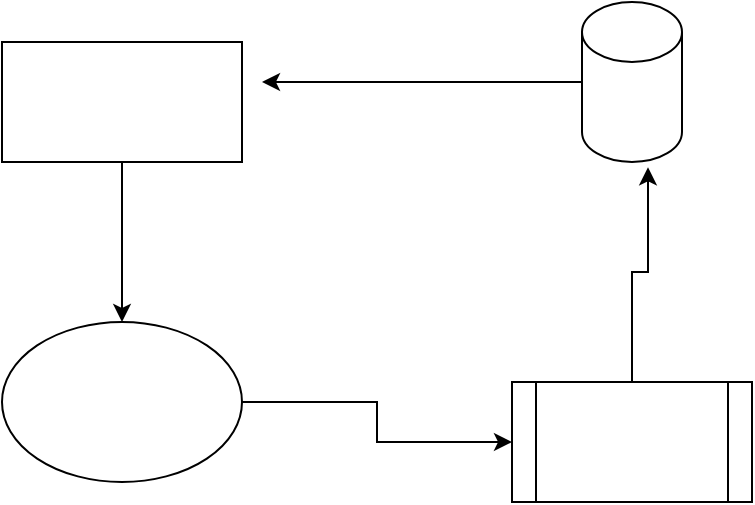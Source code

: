 <mxfile version="14.5.8" type="github">
  <diagram id="NN7nGbNH8k-FjO3jeBPV" name="第 1 页">
    <mxGraphModel dx="1038" dy="548" grid="1" gridSize="10" guides="1" tooltips="1" connect="1" arrows="1" fold="1" page="1" pageScale="1" pageWidth="827" pageHeight="1169" math="0" shadow="0">
      <root>
        <mxCell id="0" />
        <mxCell id="1" parent="0" />
        <mxCell id="c2r1bAno3OWgJKnUA1oN-3" style="edgeStyle=orthogonalEdgeStyle;rounded=0;orthogonalLoop=1;jettySize=auto;html=1;" parent="1" source="c2r1bAno3OWgJKnUA1oN-1" target="c2r1bAno3OWgJKnUA1oN-2" edge="1">
          <mxGeometry relative="1" as="geometry" />
        </mxCell>
        <mxCell id="c2r1bAno3OWgJKnUA1oN-1" value="" style="rounded=0;whiteSpace=wrap;html=1;" parent="1" vertex="1">
          <mxGeometry x="250" y="90" width="120" height="60" as="geometry" />
        </mxCell>
        <mxCell id="c2r1bAno3OWgJKnUA1oN-5" style="edgeStyle=orthogonalEdgeStyle;rounded=0;orthogonalLoop=1;jettySize=auto;html=1;" parent="1" source="c2r1bAno3OWgJKnUA1oN-2" target="c2r1bAno3OWgJKnUA1oN-4" edge="1">
          <mxGeometry relative="1" as="geometry" />
        </mxCell>
        <mxCell id="c2r1bAno3OWgJKnUA1oN-2" value="" style="ellipse;whiteSpace=wrap;html=1;" parent="1" vertex="1">
          <mxGeometry x="250" y="230" width="120" height="80" as="geometry" />
        </mxCell>
        <mxCell id="c2r1bAno3OWgJKnUA1oN-7" style="edgeStyle=orthogonalEdgeStyle;rounded=0;orthogonalLoop=1;jettySize=auto;html=1;entryX=0.66;entryY=1.033;entryDx=0;entryDy=0;entryPerimeter=0;" parent="1" source="c2r1bAno3OWgJKnUA1oN-4" target="c2r1bAno3OWgJKnUA1oN-6" edge="1">
          <mxGeometry relative="1" as="geometry" />
        </mxCell>
        <mxCell id="c2r1bAno3OWgJKnUA1oN-4" value="" style="shape=process;whiteSpace=wrap;html=1;backgroundOutline=1;" parent="1" vertex="1">
          <mxGeometry x="505" y="260" width="120" height="60" as="geometry" />
        </mxCell>
        <mxCell id="c2r1bAno3OWgJKnUA1oN-8" style="edgeStyle=orthogonalEdgeStyle;rounded=0;orthogonalLoop=1;jettySize=auto;html=1;" parent="1" source="c2r1bAno3OWgJKnUA1oN-6" edge="1">
          <mxGeometry relative="1" as="geometry">
            <mxPoint x="380" y="110" as="targetPoint" />
          </mxGeometry>
        </mxCell>
        <mxCell id="c2r1bAno3OWgJKnUA1oN-6" value="" style="shape=cylinder3;whiteSpace=wrap;html=1;boundedLbl=1;backgroundOutline=1;size=15;" parent="1" vertex="1">
          <mxGeometry x="540" y="70" width="50" height="80" as="geometry" />
        </mxCell>
      </root>
    </mxGraphModel>
  </diagram>
</mxfile>
